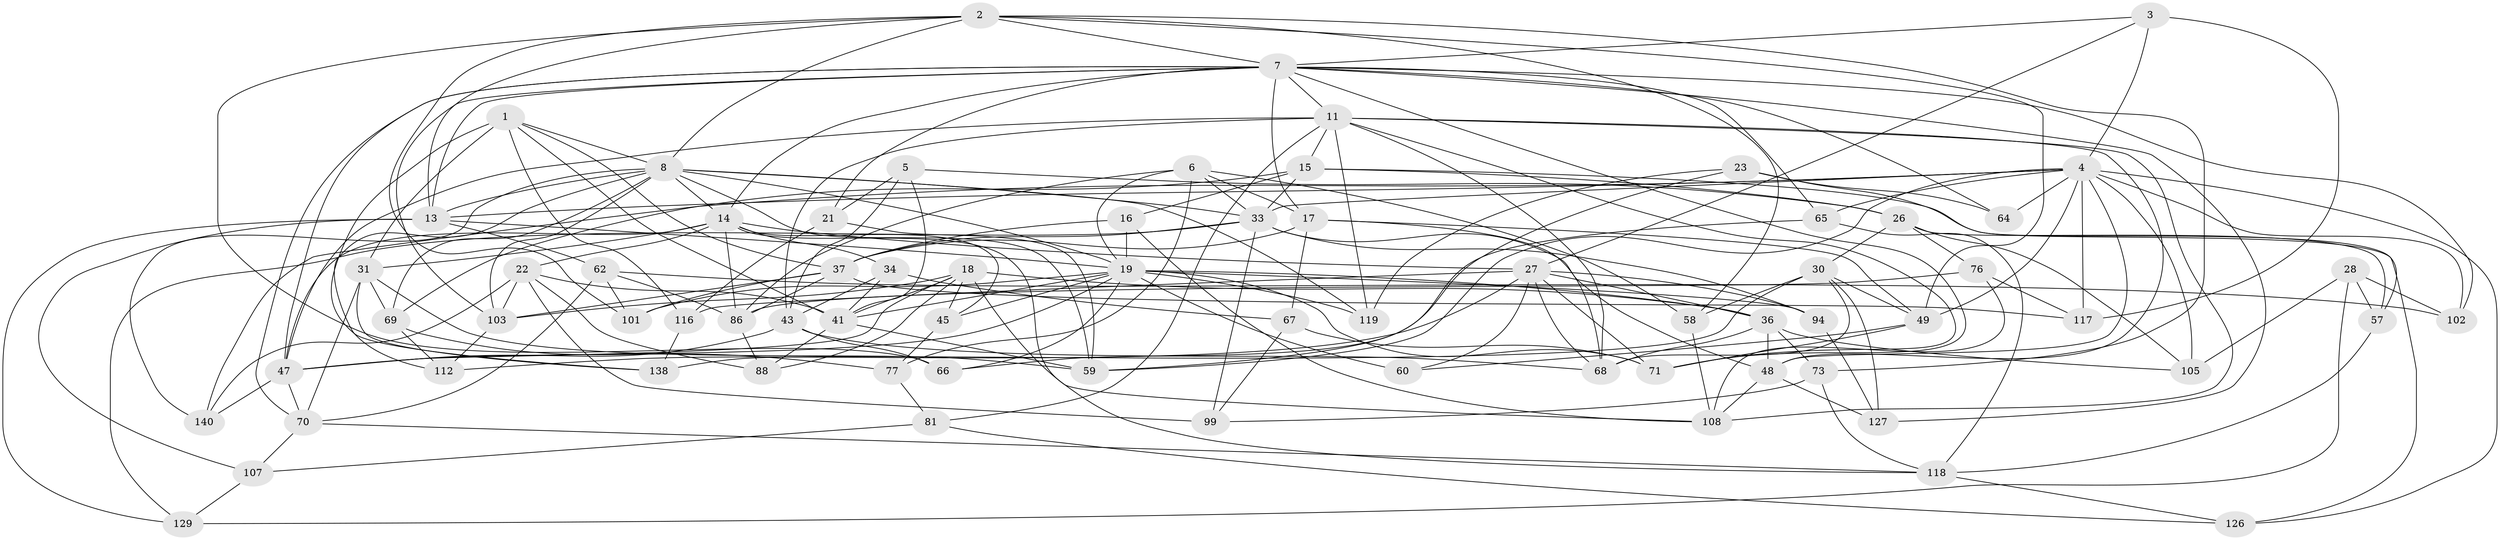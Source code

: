 // original degree distribution, {4: 1.0}
// Generated by graph-tools (version 1.1) at 2025/20/03/04/25 18:20:54]
// undirected, 71 vertices, 204 edges
graph export_dot {
graph [start="1"]
  node [color=gray90,style=filled];
  1 [super="+139"];
  2 [super="+136+79"];
  3;
  4 [super="+24+63"];
  5;
  6 [super="+32"];
  7 [super="+9+38+96"];
  8 [super="+91+10"];
  11 [super="+74+106"];
  13 [super="+46+78"];
  14 [super="+97+141"];
  15 [super="+54"];
  16;
  17 [super="+100"];
  18 [super="+120"];
  19 [super="+42+25"];
  21;
  22 [super="+90"];
  23;
  26 [super="+29"];
  27 [super="+95+35"];
  28;
  30 [super="+39"];
  31 [super="+87"];
  33 [super="+44+115"];
  34;
  36 [super="+128+56"];
  37 [super="+53+52"];
  41 [super="+104+114"];
  43 [super="+75"];
  45;
  47 [super="+109+50"];
  48 [super="+83"];
  49 [super="+55"];
  57;
  58;
  59 [super="+98"];
  60;
  62 [super="+142"];
  64;
  65;
  66;
  67;
  68 [super="+113"];
  69 [super="+125"];
  70 [super="+84"];
  71 [super="+132"];
  73;
  76;
  77;
  81;
  86 [super="+130"];
  88;
  94;
  99;
  101;
  102;
  103 [super="+135"];
  105;
  107;
  108 [super="+133"];
  112;
  116;
  117;
  118 [super="+124"];
  119;
  126;
  127;
  129;
  138;
  140;
  1 -- 138;
  1 -- 116;
  1 -- 37;
  1 -- 31;
  1 -- 41;
  1 -- 8;
  2 -- 49;
  2 -- 101;
  2 -- 13;
  2 -- 8;
  2 -- 7;
  2 -- 73;
  2 -- 58;
  2 -- 66;
  3 -- 27;
  3 -- 117;
  3 -- 7;
  3 -- 4;
  4 -- 59;
  4 -- 105;
  4 -- 140;
  4 -- 49;
  4 -- 64;
  4 -- 65;
  4 -- 102;
  4 -- 13;
  4 -- 117;
  4 -- 126;
  4 -- 33 [weight=2];
  4 -- 48;
  5 -- 43;
  5 -- 21;
  5 -- 26;
  5 -- 41;
  6 -- 17;
  6 -- 58;
  6 -- 77;
  6 -- 86;
  6 -- 33;
  6 -- 19;
  7 -- 17;
  7 -- 11;
  7 -- 13;
  7 -- 64 [weight=2];
  7 -- 65;
  7 -- 102;
  7 -- 70;
  7 -- 71;
  7 -- 14;
  7 -- 21;
  7 -- 103;
  7 -- 127;
  7 -- 47;
  8 -- 112;
  8 -- 69 [weight=2];
  8 -- 140;
  8 -- 14;
  8 -- 33;
  8 -- 103;
  8 -- 13 [weight=2];
  8 -- 19;
  8 -- 119;
  8 -- 59;
  11 -- 68;
  11 -- 15;
  11 -- 48;
  11 -- 119;
  11 -- 81;
  11 -- 71;
  11 -- 43;
  11 -- 108;
  11 -- 47;
  13 -- 129;
  13 -- 107;
  13 -- 19;
  13 -- 62 [weight=2];
  14 -- 31;
  14 -- 34;
  14 -- 22;
  14 -- 45;
  14 -- 47;
  14 -- 86;
  14 -- 27;
  14 -- 108;
  15 -- 126;
  15 -- 16;
  15 -- 26;
  15 -- 69;
  15 -- 33;
  16 -- 108;
  16 -- 37;
  16 -- 19;
  17 -- 49;
  17 -- 67;
  17 -- 68;
  17 -- 37;
  18 -- 45;
  18 -- 36;
  18 -- 118;
  18 -- 88;
  18 -- 41;
  18 -- 47 [weight=2];
  18 -- 103;
  19 -- 119;
  19 -- 71;
  19 -- 47 [weight=2];
  19 -- 66;
  19 -- 36;
  19 -- 101;
  19 -- 41;
  19 -- 45;
  19 -- 60 [weight=2];
  19 -- 94;
  21 -- 116;
  21 -- 59;
  22 -- 103;
  22 -- 99;
  22 -- 88;
  22 -- 140;
  22 -- 41;
  23 -- 57;
  23 -- 119;
  23 -- 59;
  23 -- 64;
  26 -- 105;
  26 -- 30;
  26 -- 57;
  26 -- 76;
  27 -- 94;
  27 -- 112;
  27 -- 71;
  27 -- 36 [weight=2];
  27 -- 116;
  27 -- 68;
  27 -- 60;
  28 -- 102;
  28 -- 129;
  28 -- 105;
  28 -- 57;
  30 -- 58;
  30 -- 68;
  30 -- 49;
  30 -- 138;
  30 -- 127;
  31 -- 69;
  31 -- 59;
  31 -- 138;
  31 -- 70;
  33 -- 99;
  33 -- 37;
  33 -- 94;
  33 -- 48;
  33 -- 129;
  34 -- 67;
  34 -- 43;
  34 -- 41;
  36 -- 73;
  36 -- 105;
  36 -- 68;
  36 -- 48;
  37 -- 101;
  37 -- 86;
  37 -- 117;
  37 -- 103;
  41 -- 88;
  41 -- 59;
  43 -- 68;
  43 -- 66;
  43 -- 47;
  45 -- 77;
  47 -- 140;
  47 -- 70;
  48 -- 127;
  48 -- 108;
  49 -- 60;
  49 -- 71;
  57 -- 118;
  58 -- 108;
  62 -- 86;
  62 -- 70;
  62 -- 102;
  62 -- 101;
  65 -- 66;
  65 -- 118;
  67 -- 99;
  67 -- 71;
  69 -- 77;
  69 -- 112;
  70 -- 107;
  70 -- 118;
  73 -- 99;
  73 -- 118;
  76 -- 108;
  76 -- 117;
  76 -- 86;
  77 -- 81;
  81 -- 107;
  81 -- 126;
  86 -- 88;
  94 -- 127;
  103 -- 112;
  107 -- 129;
  116 -- 138;
  118 -- 126;
}
